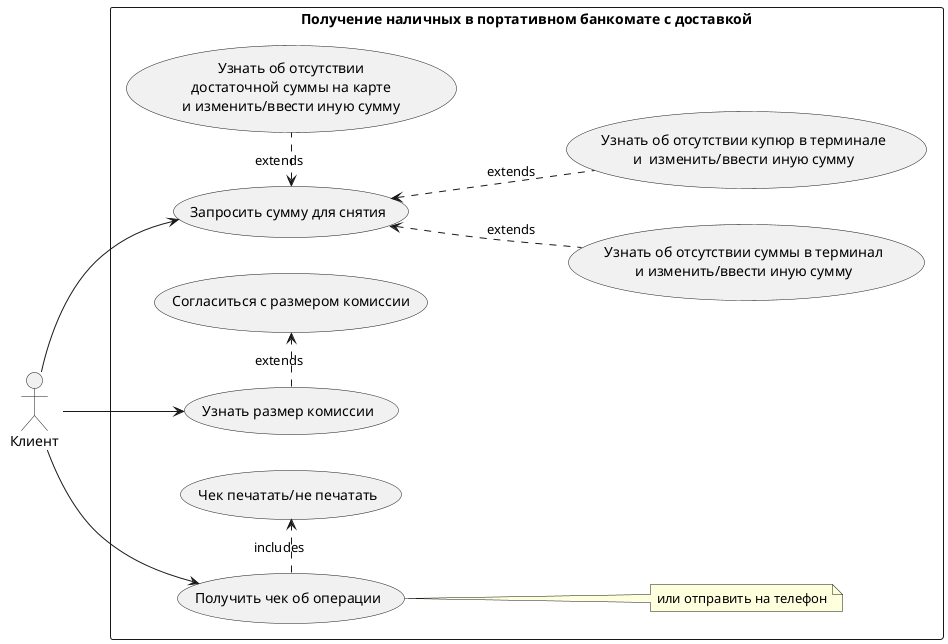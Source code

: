 @startuml
left to right direction
rectangle "Получение наличных в портативном банкомате с доставкой" {
    (Запросить сумму для снятия) as (UC1)
    (Узнать размер комиссии) as (UC2)
    (Узнать об отсутствии суммы в терминал\nи изменить/ввести иную сумму) as (UC2.1a)
    (Узнать об отсутствии купюр в терминале\nи  изменить/ввести иную сумму) as (UC2.1b)
    (Соглаcиться с размером комиссии) as (UC3)
    (Узнать об отсутствии\nдостаточной суммы на карте\nи изменить/ввести иную сумму) as (UC5.1)
    (Получить чек об операции) as (UC4)
    (Чек печатать/не печатать) as UC6

    note "или отправить на телефон" as N1
}
: Клиент : as 1
1 -> UC1 
1 --> UC2
UC2 .> UC3 : extends
1 --> UC4
UC1 <.. UC2.1a : extends
UC1 <.. UC2.1b : extends
UC1 <. UC5.1 : extends
UC4 .> UC6 : includes
UC4 .. N1
@enduml